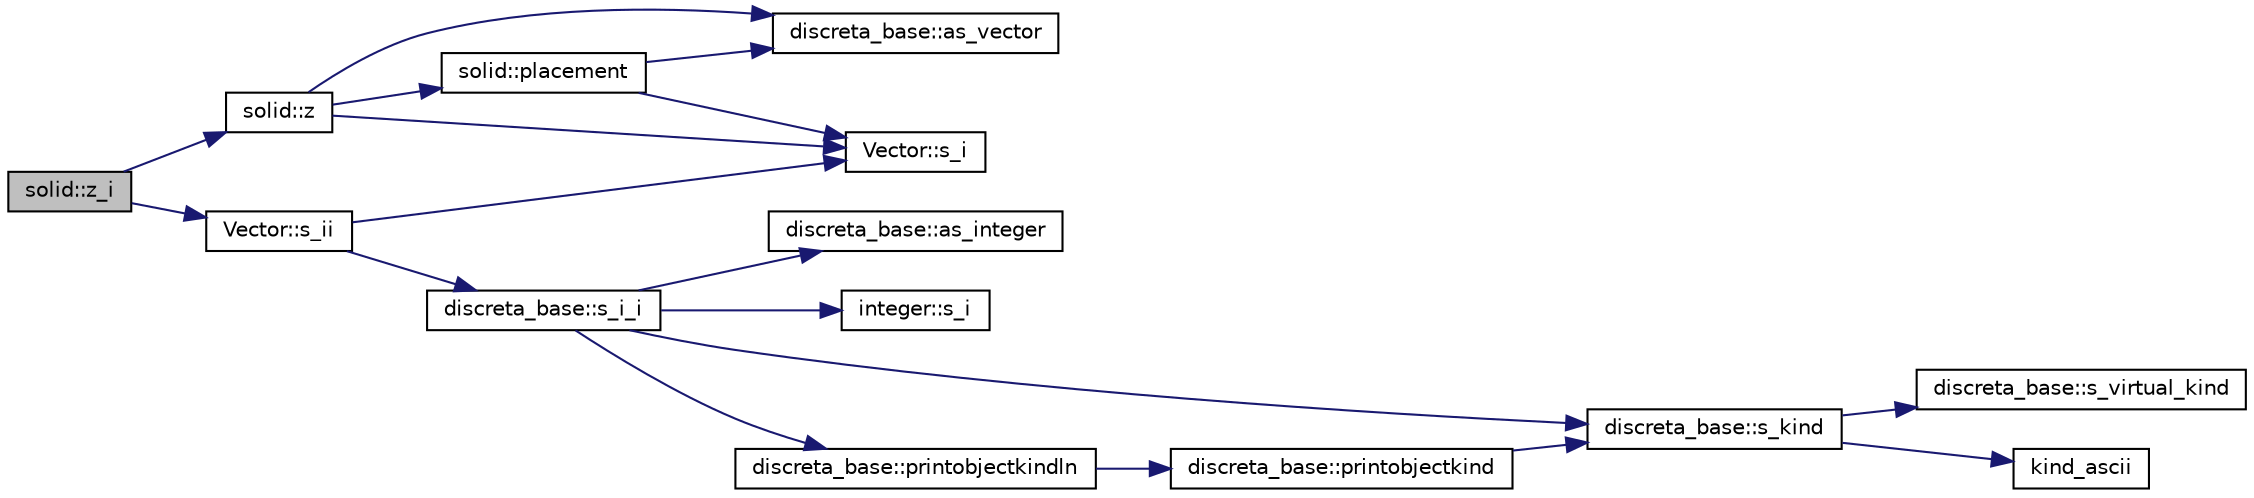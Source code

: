 digraph "solid::z_i"
{
  edge [fontname="Helvetica",fontsize="10",labelfontname="Helvetica",labelfontsize="10"];
  node [fontname="Helvetica",fontsize="10",shape=record];
  rankdir="LR";
  Node4837 [label="solid::z_i",height=0.2,width=0.4,color="black", fillcolor="grey75", style="filled", fontcolor="black"];
  Node4837 -> Node4838 [color="midnightblue",fontsize="10",style="solid",fontname="Helvetica"];
  Node4838 [label="solid::z",height=0.2,width=0.4,color="black", fillcolor="white", style="filled",URL="$d8/def/classsolid.html#af8ab1d698896be2233691447b1107dcb"];
  Node4838 -> Node4839 [color="midnightblue",fontsize="10",style="solid",fontname="Helvetica"];
  Node4839 [label="solid::placement",height=0.2,width=0.4,color="black", fillcolor="white", style="filled",URL="$d8/def/classsolid.html#ac06c1e06d6dc5c6f43b1c850892548c8"];
  Node4839 -> Node4840 [color="midnightblue",fontsize="10",style="solid",fontname="Helvetica"];
  Node4840 [label="Vector::s_i",height=0.2,width=0.4,color="black", fillcolor="white", style="filled",URL="$d5/db2/class_vector.html#a1c4fe1752523df8119f70dd550244871"];
  Node4839 -> Node4841 [color="midnightblue",fontsize="10",style="solid",fontname="Helvetica"];
  Node4841 [label="discreta_base::as_vector",height=0.2,width=0.4,color="black", fillcolor="white", style="filled",URL="$d7/d71/classdiscreta__base.html#a7bdd6cae39c380b128ee9e17e42cf020"];
  Node4838 -> Node4840 [color="midnightblue",fontsize="10",style="solid",fontname="Helvetica"];
  Node4838 -> Node4841 [color="midnightblue",fontsize="10",style="solid",fontname="Helvetica"];
  Node4837 -> Node4842 [color="midnightblue",fontsize="10",style="solid",fontname="Helvetica"];
  Node4842 [label="Vector::s_ii",height=0.2,width=0.4,color="black", fillcolor="white", style="filled",URL="$d5/db2/class_vector.html#a75d4942cc7b9794717b4846c10520db8"];
  Node4842 -> Node4840 [color="midnightblue",fontsize="10",style="solid",fontname="Helvetica"];
  Node4842 -> Node4843 [color="midnightblue",fontsize="10",style="solid",fontname="Helvetica"];
  Node4843 [label="discreta_base::s_i_i",height=0.2,width=0.4,color="black", fillcolor="white", style="filled",URL="$d7/d71/classdiscreta__base.html#aadb92c01fbe69b3034b0214b33fbc735"];
  Node4843 -> Node4844 [color="midnightblue",fontsize="10",style="solid",fontname="Helvetica"];
  Node4844 [label="discreta_base::s_kind",height=0.2,width=0.4,color="black", fillcolor="white", style="filled",URL="$d7/d71/classdiscreta__base.html#a8a830025c74adbbc3362418a7c2ba157"];
  Node4844 -> Node4845 [color="midnightblue",fontsize="10",style="solid",fontname="Helvetica"];
  Node4845 [label="discreta_base::s_virtual_kind",height=0.2,width=0.4,color="black", fillcolor="white", style="filled",URL="$d7/d71/classdiscreta__base.html#a52778a6d6943a468be083d0785d418fb"];
  Node4844 -> Node4846 [color="midnightblue",fontsize="10",style="solid",fontname="Helvetica"];
  Node4846 [label="kind_ascii",height=0.2,width=0.4,color="black", fillcolor="white", style="filled",URL="$d9/d60/discreta_8h.html#ad0ce825a9f29bc6cec27e1b64cfe27bf"];
  Node4843 -> Node4847 [color="midnightblue",fontsize="10",style="solid",fontname="Helvetica"];
  Node4847 [label="discreta_base::printobjectkindln",height=0.2,width=0.4,color="black", fillcolor="white", style="filled",URL="$d7/d71/classdiscreta__base.html#a677ccc8f392ebedde05e453f8cf59559"];
  Node4847 -> Node4848 [color="midnightblue",fontsize="10",style="solid",fontname="Helvetica"];
  Node4848 [label="discreta_base::printobjectkind",height=0.2,width=0.4,color="black", fillcolor="white", style="filled",URL="$d7/d71/classdiscreta__base.html#aa75a1314aa706909b029664944904231"];
  Node4848 -> Node4844 [color="midnightblue",fontsize="10",style="solid",fontname="Helvetica"];
  Node4843 -> Node4849 [color="midnightblue",fontsize="10",style="solid",fontname="Helvetica"];
  Node4849 [label="discreta_base::as_integer",height=0.2,width=0.4,color="black", fillcolor="white", style="filled",URL="$d7/d71/classdiscreta__base.html#a00d7691eaf874fd283d942692fe8dd26"];
  Node4843 -> Node4850 [color="midnightblue",fontsize="10",style="solid",fontname="Helvetica"];
  Node4850 [label="integer::s_i",height=0.2,width=0.4,color="black", fillcolor="white", style="filled",URL="$d0/de5/classinteger.html#adf28e9f94d4c844adaa950deeb80b904"];
}
